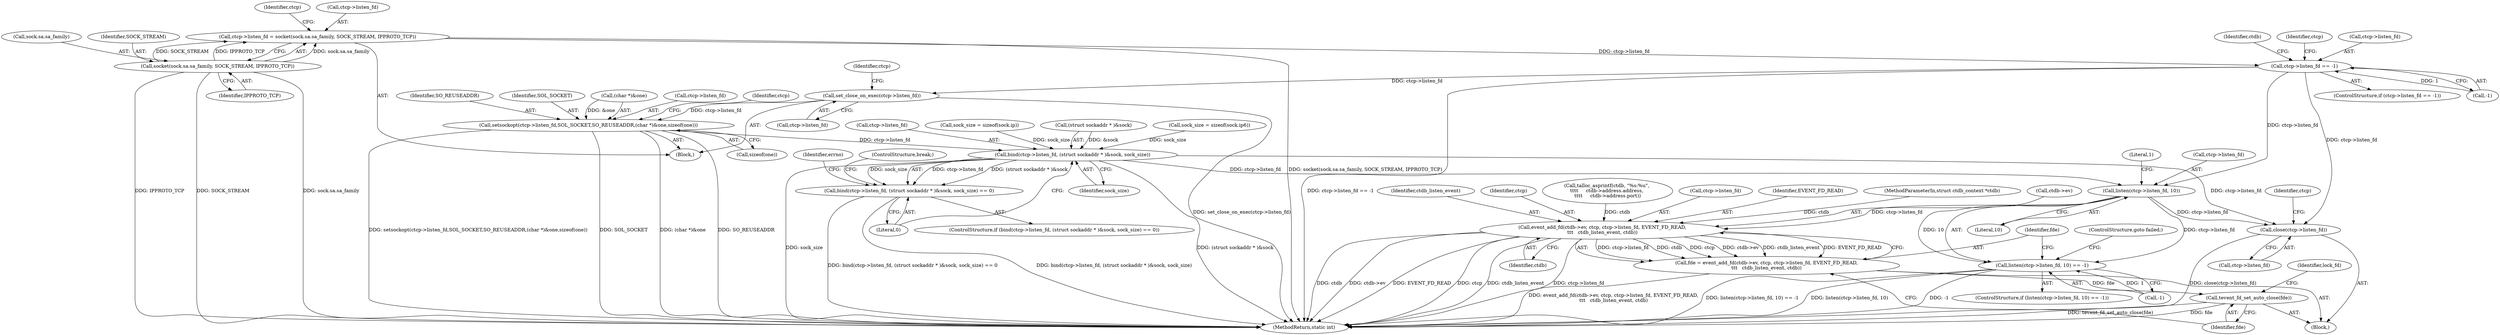digraph "0_samba_b9b9f6738fba5c32e87cb9c36b358355b444fb9b@API" {
"1000306" [label="(Call,ctcp->listen_fd = socket(sock.sa.sa_family, SOCK_STREAM, IPPROTO_TCP))"];
"1000310" [label="(Call,socket(sock.sa.sa_family, SOCK_STREAM, IPPROTO_TCP))"];
"1000319" [label="(Call,ctcp->listen_fd == -1)"];
"1000330" [label="(Call,set_close_on_exec(ctcp->listen_fd))"];
"1000334" [label="(Call,setsockopt(ctcp->listen_fd,SOL_SOCKET,SO_REUSEADDR,(char *)&one,sizeof(one)))"];
"1000348" [label="(Call,bind(ctcp->listen_fd, (struct sockaddr * )&sock, sock_size))"];
"1000347" [label="(Call,bind(ctcp->listen_fd, (struct sockaddr * )&sock, sock_size) == 0)"];
"1000459" [label="(Call,listen(ctcp->listen_fd, 10))"];
"1000458" [label="(Call,listen(ctcp->listen_fd, 10) == -1)"];
"1000470" [label="(Call,event_add_fd(ctdb->ev, ctcp, ctcp->listen_fd, EVENT_FD_READ,\n\t\t\t   ctdb_listen_event, ctdb))"];
"1000468" [label="(Call,fde = event_add_fd(ctdb->ev, ctcp, ctcp->listen_fd, EVENT_FD_READ,\n\t\t\t   ctdb_listen_event, ctdb))"];
"1000481" [label="(Call,tevent_fd_set_auto_close(fde))"];
"1000490" [label="(Call,close(ctcp->listen_fd))"];
"1000103" [label="(MethodParameterIn,struct ctdb_context *ctdb)"];
"1000359" [label="(ControlStructure,break;)"];
"1000306" [label="(Call,ctcp->listen_fd = socket(sock.sa.sa_family, SOCK_STREAM, IPPROTO_TCP))"];
"1000310" [label="(Call,socket(sock.sa.sa_family, SOCK_STREAM, IPPROTO_TCP))"];
"1000484" [label="(Identifier,lock_fd)"];
"1000496" [label="(Identifier,ctcp)"];
"1000104" [label="(Block,)"];
"1000318" [label="(ControlStructure,if (ctcp->listen_fd == -1))"];
"1000490" [label="(Call,close(ctcp->listen_fd))"];
"1000350" [label="(Identifier,ctcp)"];
"1000290" [label="(Call,sock_size = sizeof(sock.ip6))"];
"1000470" [label="(Call,event_add_fd(ctdb->ev, ctcp, ctcp->listen_fd, EVENT_FD_READ,\n\t\t\t   ctdb_listen_event, ctdb))"];
"1000334" [label="(Call,setsockopt(ctcp->listen_fd,SOL_SOCKET,SO_REUSEADDR,(char *)&one,sizeof(one)))"];
"1000340" [label="(Call,(char *)&one)"];
"1000471" [label="(Call,ctdb->ev)"];
"1000352" [label="(Call,(struct sockaddr * )&sock)"];
"1000327" [label="(Identifier,ctdb)"];
"1000344" [label="(Call,sizeof(one))"];
"1000311" [label="(Call,sock.sa.sa_family)"];
"1000479" [label="(Identifier,ctdb_listen_event)"];
"1000336" [label="(Identifier,ctcp)"];
"1000357" [label="(Literal,0)"];
"1000465" [label="(Literal,1)"];
"1000321" [label="(Identifier,ctcp)"];
"1000464" [label="(Call,-1)"];
"1000468" [label="(Call,fde = event_add_fd(ctdb->ev, ctcp, ctcp->listen_fd, EVENT_FD_READ,\n\t\t\t   ctdb_listen_event, ctdb))"];
"1000356" [label="(Identifier,sock_size)"];
"1000362" [label="(Identifier,errno)"];
"1000349" [label="(Call,ctcp->listen_fd)"];
"1000474" [label="(Identifier,ctcp)"];
"1000347" [label="(Call,bind(ctcp->listen_fd, (struct sockaddr * )&sock, sock_size) == 0)"];
"1000339" [label="(Identifier,SO_REUSEADDR)"];
"1000460" [label="(Call,ctcp->listen_fd)"];
"1000414" [label="(Call,talloc_asprintf(ctdb, \"%s:%u\", \n\t\t\t\t     ctdb->address.address, \n\t\t\t\t     ctdb->address.port))"];
"1000317" [label="(Identifier,IPPROTO_TCP)"];
"1000319" [label="(Call,ctcp->listen_fd == -1)"];
"1000467" [label="(ControlStructure,goto failed;)"];
"1000338" [label="(Identifier,SOL_SOCKET)"];
"1000332" [label="(Identifier,ctcp)"];
"1000209" [label="(Block,)"];
"1000481" [label="(Call,tevent_fd_set_auto_close(fde))"];
"1000331" [label="(Call,ctcp->listen_fd)"];
"1000482" [label="(Identifier,fde)"];
"1000316" [label="(Identifier,SOCK_STREAM)"];
"1000458" [label="(Call,listen(ctcp->listen_fd, 10) == -1)"];
"1000475" [label="(Call,ctcp->listen_fd)"];
"1000335" [label="(Call,ctcp->listen_fd)"];
"1000266" [label="(Call,sock_size = sizeof(sock.ip))"];
"1000348" [label="(Call,bind(ctcp->listen_fd, (struct sockaddr * )&sock, sock_size))"];
"1000457" [label="(ControlStructure,if (listen(ctcp->listen_fd, 10) == -1))"];
"1000503" [label="(MethodReturn,static int)"];
"1000469" [label="(Identifier,fde)"];
"1000320" [label="(Call,ctcp->listen_fd)"];
"1000480" [label="(Identifier,ctdb)"];
"1000330" [label="(Call,set_close_on_exec(ctcp->listen_fd))"];
"1000459" [label="(Call,listen(ctcp->listen_fd, 10))"];
"1000323" [label="(Call,-1)"];
"1000463" [label="(Literal,10)"];
"1000478" [label="(Identifier,EVENT_FD_READ)"];
"1000346" [label="(ControlStructure,if (bind(ctcp->listen_fd, (struct sockaddr * )&sock, sock_size) == 0))"];
"1000307" [label="(Call,ctcp->listen_fd)"];
"1000491" [label="(Call,ctcp->listen_fd)"];
"1000306" -> "1000209"  [label="AST: "];
"1000306" -> "1000310"  [label="CFG: "];
"1000307" -> "1000306"  [label="AST: "];
"1000310" -> "1000306"  [label="AST: "];
"1000321" -> "1000306"  [label="CFG: "];
"1000306" -> "1000503"  [label="DDG: socket(sock.sa.sa_family, SOCK_STREAM, IPPROTO_TCP)"];
"1000310" -> "1000306"  [label="DDG: sock.sa.sa_family"];
"1000310" -> "1000306"  [label="DDG: SOCK_STREAM"];
"1000310" -> "1000306"  [label="DDG: IPPROTO_TCP"];
"1000306" -> "1000319"  [label="DDG: ctcp->listen_fd"];
"1000310" -> "1000317"  [label="CFG: "];
"1000311" -> "1000310"  [label="AST: "];
"1000316" -> "1000310"  [label="AST: "];
"1000317" -> "1000310"  [label="AST: "];
"1000310" -> "1000503"  [label="DDG: SOCK_STREAM"];
"1000310" -> "1000503"  [label="DDG: sock.sa.sa_family"];
"1000310" -> "1000503"  [label="DDG: IPPROTO_TCP"];
"1000319" -> "1000318"  [label="AST: "];
"1000319" -> "1000323"  [label="CFG: "];
"1000320" -> "1000319"  [label="AST: "];
"1000323" -> "1000319"  [label="AST: "];
"1000327" -> "1000319"  [label="CFG: "];
"1000332" -> "1000319"  [label="CFG: "];
"1000319" -> "1000503"  [label="DDG: ctcp->listen_fd == -1"];
"1000323" -> "1000319"  [label="DDG: 1"];
"1000319" -> "1000330"  [label="DDG: ctcp->listen_fd"];
"1000319" -> "1000459"  [label="DDG: ctcp->listen_fd"];
"1000319" -> "1000490"  [label="DDG: ctcp->listen_fd"];
"1000330" -> "1000209"  [label="AST: "];
"1000330" -> "1000331"  [label="CFG: "];
"1000331" -> "1000330"  [label="AST: "];
"1000336" -> "1000330"  [label="CFG: "];
"1000330" -> "1000503"  [label="DDG: set_close_on_exec(ctcp->listen_fd)"];
"1000330" -> "1000334"  [label="DDG: ctcp->listen_fd"];
"1000334" -> "1000209"  [label="AST: "];
"1000334" -> "1000344"  [label="CFG: "];
"1000335" -> "1000334"  [label="AST: "];
"1000338" -> "1000334"  [label="AST: "];
"1000339" -> "1000334"  [label="AST: "];
"1000340" -> "1000334"  [label="AST: "];
"1000344" -> "1000334"  [label="AST: "];
"1000350" -> "1000334"  [label="CFG: "];
"1000334" -> "1000503"  [label="DDG: setsockopt(ctcp->listen_fd,SOL_SOCKET,SO_REUSEADDR,(char *)&one,sizeof(one))"];
"1000334" -> "1000503"  [label="DDG: SO_REUSEADDR"];
"1000334" -> "1000503"  [label="DDG: SOL_SOCKET"];
"1000334" -> "1000503"  [label="DDG: (char *)&one"];
"1000340" -> "1000334"  [label="DDG: &one"];
"1000334" -> "1000348"  [label="DDG: ctcp->listen_fd"];
"1000348" -> "1000347"  [label="AST: "];
"1000348" -> "1000356"  [label="CFG: "];
"1000349" -> "1000348"  [label="AST: "];
"1000352" -> "1000348"  [label="AST: "];
"1000356" -> "1000348"  [label="AST: "];
"1000357" -> "1000348"  [label="CFG: "];
"1000348" -> "1000503"  [label="DDG: sock_size"];
"1000348" -> "1000503"  [label="DDG: (struct sockaddr * )&sock"];
"1000348" -> "1000347"  [label="DDG: ctcp->listen_fd"];
"1000348" -> "1000347"  [label="DDG: (struct sockaddr * )&sock"];
"1000348" -> "1000347"  [label="DDG: sock_size"];
"1000352" -> "1000348"  [label="DDG: &sock"];
"1000290" -> "1000348"  [label="DDG: sock_size"];
"1000266" -> "1000348"  [label="DDG: sock_size"];
"1000348" -> "1000459"  [label="DDG: ctcp->listen_fd"];
"1000348" -> "1000490"  [label="DDG: ctcp->listen_fd"];
"1000347" -> "1000346"  [label="AST: "];
"1000347" -> "1000357"  [label="CFG: "];
"1000357" -> "1000347"  [label="AST: "];
"1000359" -> "1000347"  [label="CFG: "];
"1000362" -> "1000347"  [label="CFG: "];
"1000347" -> "1000503"  [label="DDG: bind(ctcp->listen_fd, (struct sockaddr * )&sock, sock_size)"];
"1000347" -> "1000503"  [label="DDG: bind(ctcp->listen_fd, (struct sockaddr * )&sock, sock_size) == 0"];
"1000459" -> "1000458"  [label="AST: "];
"1000459" -> "1000463"  [label="CFG: "];
"1000460" -> "1000459"  [label="AST: "];
"1000463" -> "1000459"  [label="AST: "];
"1000465" -> "1000459"  [label="CFG: "];
"1000459" -> "1000458"  [label="DDG: ctcp->listen_fd"];
"1000459" -> "1000458"  [label="DDG: 10"];
"1000459" -> "1000470"  [label="DDG: ctcp->listen_fd"];
"1000459" -> "1000490"  [label="DDG: ctcp->listen_fd"];
"1000458" -> "1000457"  [label="AST: "];
"1000458" -> "1000464"  [label="CFG: "];
"1000464" -> "1000458"  [label="AST: "];
"1000467" -> "1000458"  [label="CFG: "];
"1000469" -> "1000458"  [label="CFG: "];
"1000458" -> "1000503"  [label="DDG: listen(ctcp->listen_fd, 10)"];
"1000458" -> "1000503"  [label="DDG: -1"];
"1000458" -> "1000503"  [label="DDG: listen(ctcp->listen_fd, 10) == -1"];
"1000464" -> "1000458"  [label="DDG: 1"];
"1000470" -> "1000468"  [label="AST: "];
"1000470" -> "1000480"  [label="CFG: "];
"1000471" -> "1000470"  [label="AST: "];
"1000474" -> "1000470"  [label="AST: "];
"1000475" -> "1000470"  [label="AST: "];
"1000478" -> "1000470"  [label="AST: "];
"1000479" -> "1000470"  [label="AST: "];
"1000480" -> "1000470"  [label="AST: "];
"1000468" -> "1000470"  [label="CFG: "];
"1000470" -> "1000503"  [label="DDG: ctcp"];
"1000470" -> "1000503"  [label="DDG: ctdb_listen_event"];
"1000470" -> "1000503"  [label="DDG: ctcp->listen_fd"];
"1000470" -> "1000503"  [label="DDG: ctdb"];
"1000470" -> "1000503"  [label="DDG: ctdb->ev"];
"1000470" -> "1000503"  [label="DDG: EVENT_FD_READ"];
"1000470" -> "1000468"  [label="DDG: ctcp->listen_fd"];
"1000470" -> "1000468"  [label="DDG: ctdb"];
"1000470" -> "1000468"  [label="DDG: ctcp"];
"1000470" -> "1000468"  [label="DDG: ctdb->ev"];
"1000470" -> "1000468"  [label="DDG: ctdb_listen_event"];
"1000470" -> "1000468"  [label="DDG: EVENT_FD_READ"];
"1000414" -> "1000470"  [label="DDG: ctdb"];
"1000103" -> "1000470"  [label="DDG: ctdb"];
"1000468" -> "1000104"  [label="AST: "];
"1000469" -> "1000468"  [label="AST: "];
"1000482" -> "1000468"  [label="CFG: "];
"1000468" -> "1000503"  [label="DDG: event_add_fd(ctdb->ev, ctcp, ctcp->listen_fd, EVENT_FD_READ,\n\t\t\t   ctdb_listen_event, ctdb)"];
"1000468" -> "1000481"  [label="DDG: fde"];
"1000481" -> "1000104"  [label="AST: "];
"1000481" -> "1000482"  [label="CFG: "];
"1000482" -> "1000481"  [label="AST: "];
"1000484" -> "1000481"  [label="CFG: "];
"1000481" -> "1000503"  [label="DDG: tevent_fd_set_auto_close(fde)"];
"1000481" -> "1000503"  [label="DDG: fde"];
"1000490" -> "1000104"  [label="AST: "];
"1000490" -> "1000491"  [label="CFG: "];
"1000491" -> "1000490"  [label="AST: "];
"1000496" -> "1000490"  [label="CFG: "];
"1000490" -> "1000503"  [label="DDG: close(ctcp->listen_fd)"];
}
